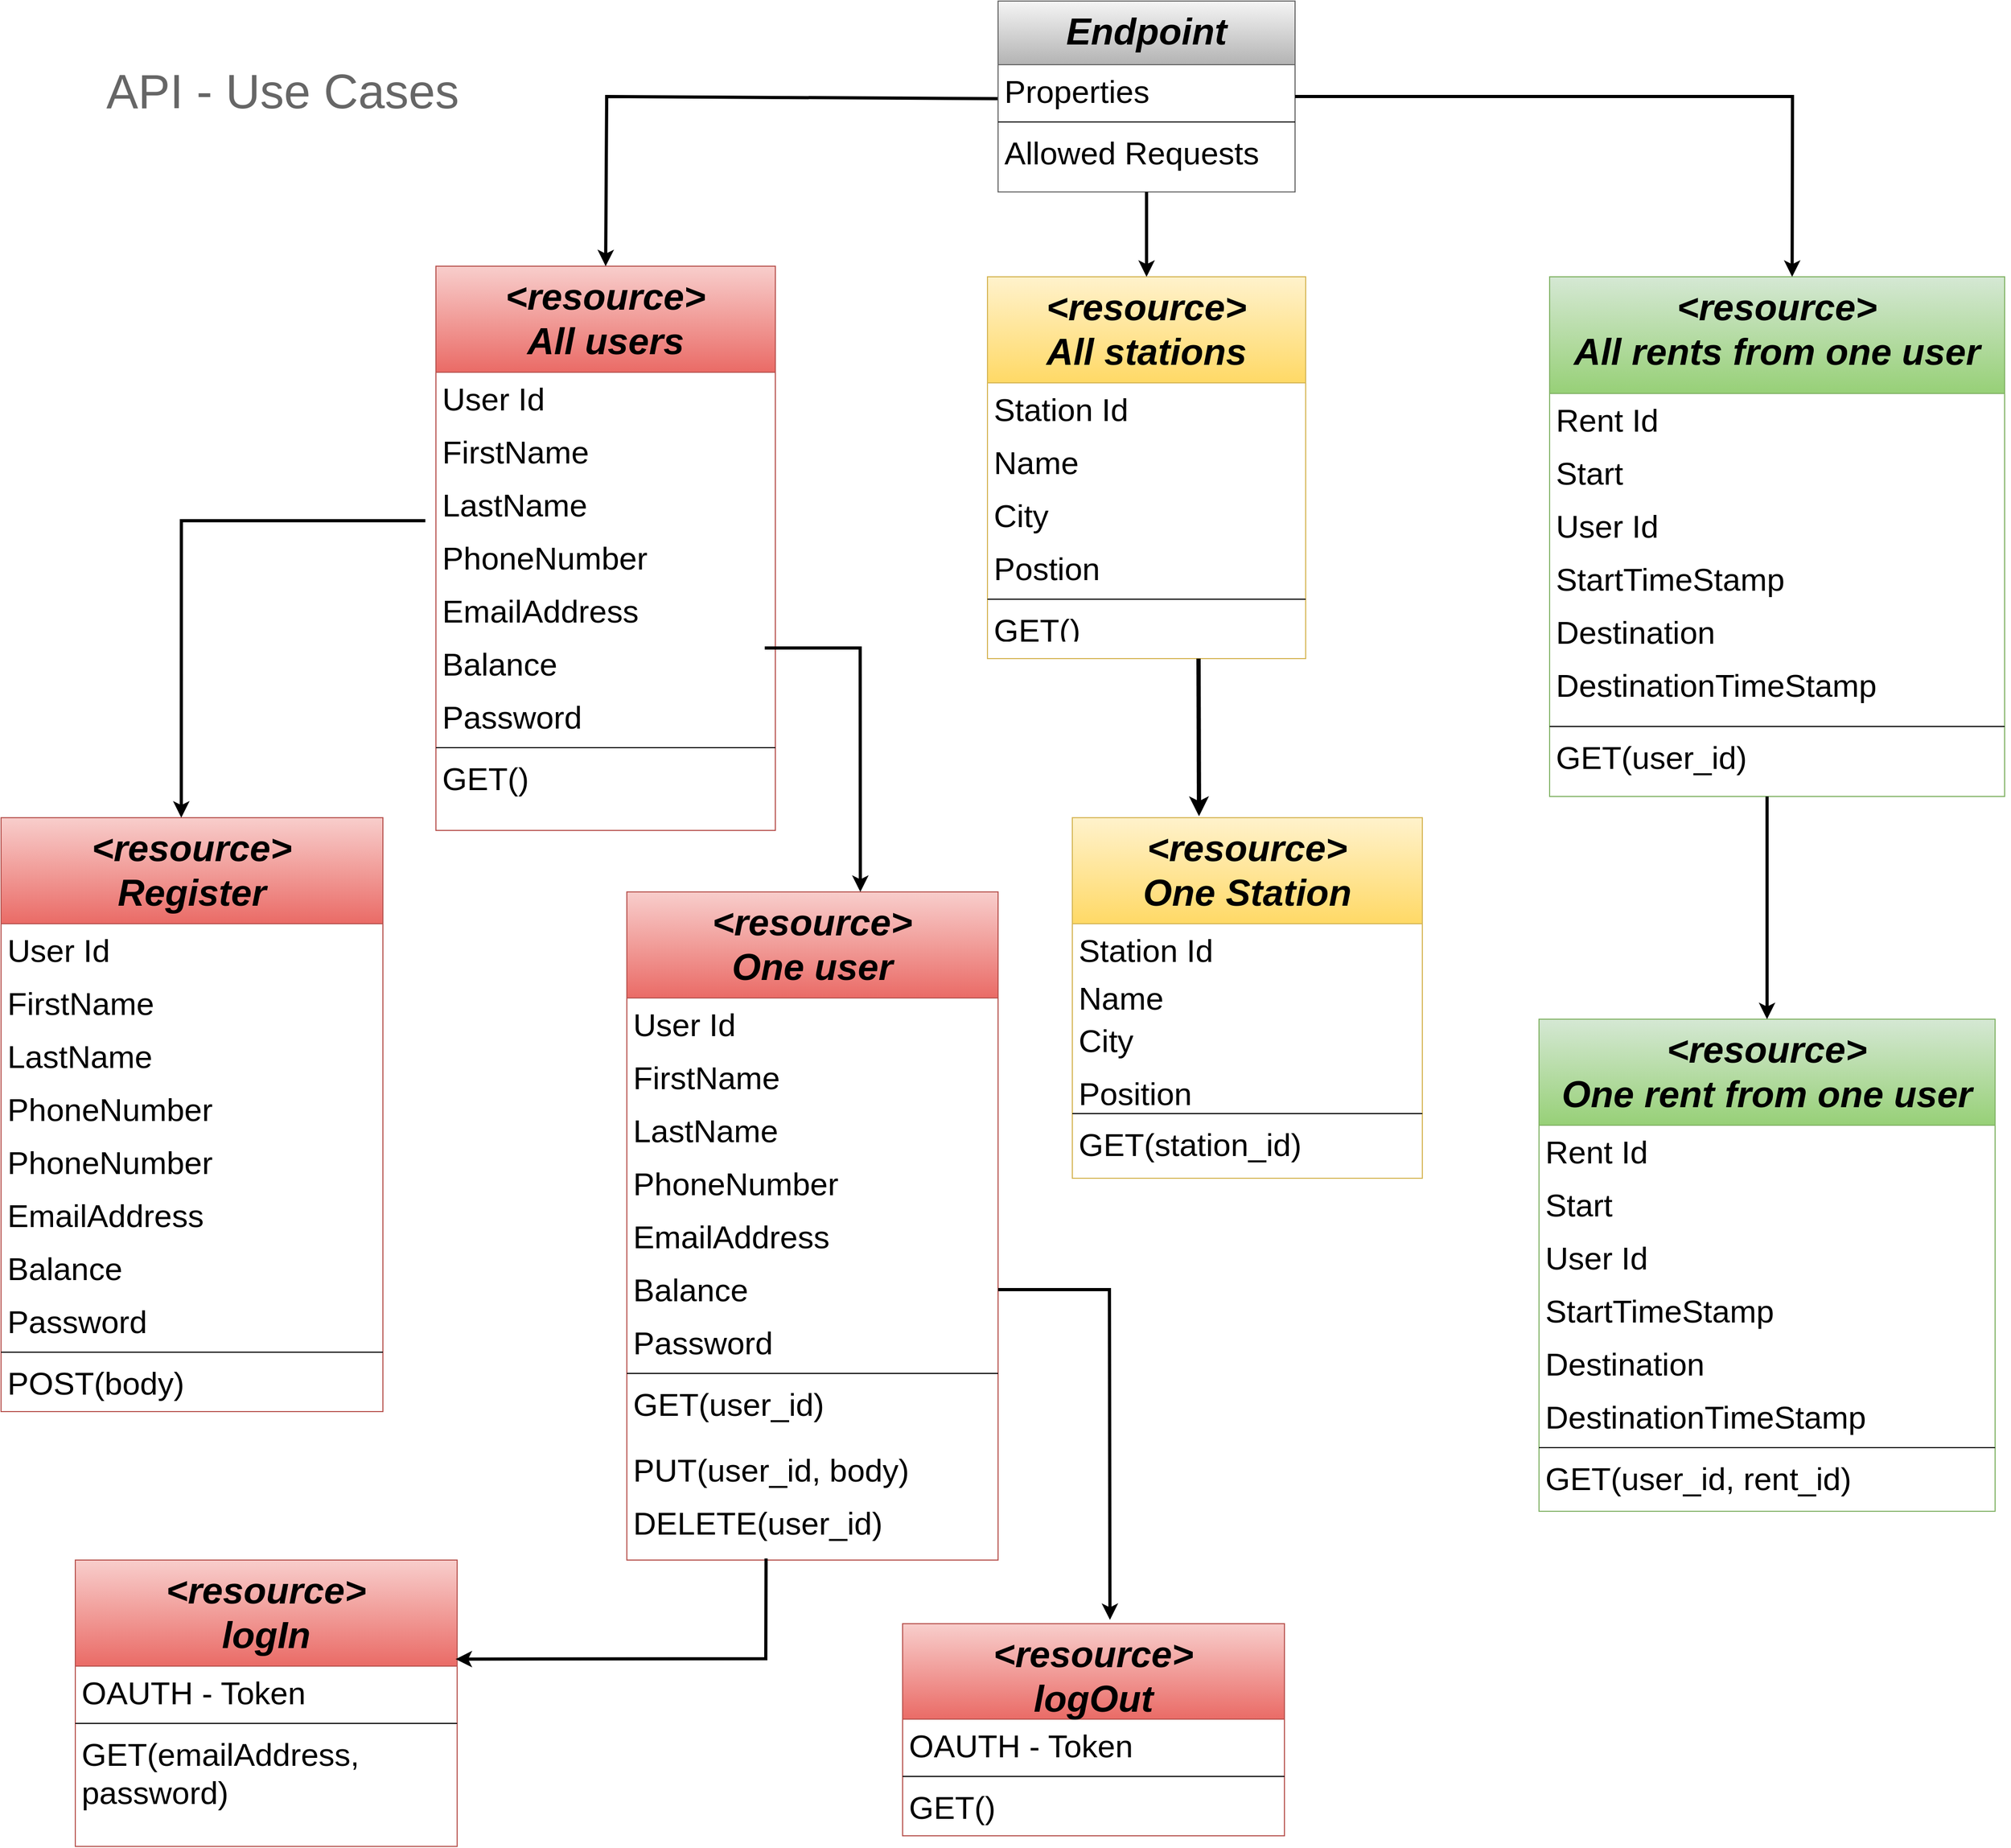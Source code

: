 <mxfile version="20.6.0" type="device"><diagram id="C5RBs43oDa-KdzZeNtuy" name="Page-1"><mxGraphModel dx="2920" dy="1229" grid="1" gridSize="10" guides="1" tooltips="1" connect="1" arrows="1" fold="1" page="1" pageScale="1" pageWidth="827" pageHeight="1169" math="0" shadow="0"><root><mxCell id="WIyWlLk6GJQsqaUBKTNV-0"/><mxCell id="WIyWlLk6GJQsqaUBKTNV-1" parent="WIyWlLk6GJQsqaUBKTNV-0"/><mxCell id="zkfFHV4jXpPFQw0GAbJ--0" value="Endpoint" style="swimlane;fontStyle=3;align=center;verticalAlign=top;childLayout=stackLayout;horizontal=1;startSize=60;horizontalStack=0;resizeParent=1;resizeLast=0;collapsible=1;marginBottom=0;rounded=0;shadow=0;strokeWidth=1;fillColor=#f5f5f5;gradientColor=#b3b3b3;strokeColor=#666666;fontSize=35;" parent="WIyWlLk6GJQsqaUBKTNV-1" vertex="1"><mxGeometry x="650" y="30" width="280" height="180" as="geometry"><mxRectangle x="230" y="140" width="160" height="26" as="alternateBounds"/></mxGeometry></mxCell><mxCell id="zkfFHV4jXpPFQw0GAbJ--1" value="Properties" style="text;align=left;verticalAlign=top;spacingLeft=4;spacingRight=4;overflow=hidden;rotatable=0;points=[[0,0.5],[1,0.5]];portConstraint=eastwest;fontSize=30;" parent="zkfFHV4jXpPFQw0GAbJ--0" vertex="1"><mxGeometry y="60" width="280" height="50" as="geometry"/></mxCell><mxCell id="zkfFHV4jXpPFQw0GAbJ--4" value="&lt;span style=&quot;color: rgba(0, 0, 0, 0); font-family: monospace; font-size: 0px; background-color: rgb(240, 240, 240);&quot;&gt;%3CmxGraphModel%3E%3Croot%3E%3CmxCell%20id%3D%220%22%2F%3E%3CmxCell%20id%3D%221%22%20parent%3D%220%22%2F%3E%3CmxCell%20id%3D%222%22%20value%3D%22Name%22%20style%3D%22text%3Balign%3Dleft%3BverticalAlign%3Dtop%3BspacingLeft%3D4%3BspacingRight%3D4%3Boverflow%3Dhidden%3Brotatable%3D0%3Bpoints%3D%5B%5B0%2C0.5%5D%2C%5B1%2C0.5%5D%5D%3BportConstraint%3Deastwest%3B%22%20vertex%3D%221%22%20parent%3D%221%22%3E%3CmxGeometry%20x%3D%22600%22%20y%3D%22280%22%20width%3D%22140%22%20height%3D%2226%22%20as%3D%22geometry%22%2F%3E%3C%2FmxCell%3E%3C%2Froot%3E%3C%2FmxGraphModel%3E&lt;/span&gt;" style="line;html=1;strokeWidth=1;align=left;verticalAlign=middle;spacingTop=-1;spacingLeft=3;spacingRight=3;rotatable=0;labelPosition=right;points=[];portConstraint=eastwest;" parent="zkfFHV4jXpPFQw0GAbJ--0" vertex="1"><mxGeometry y="110" width="280" height="8" as="geometry"/></mxCell><mxCell id="zkfFHV4jXpPFQw0GAbJ--3" value="Allowed Requests" style="text;align=left;verticalAlign=top;spacingLeft=4;spacingRight=4;overflow=hidden;rotatable=0;points=[[0,0.5],[1,0.5]];portConstraint=eastwest;rounded=0;shadow=0;html=0;fontSize=30;" parent="zkfFHV4jXpPFQw0GAbJ--0" vertex="1"><mxGeometry y="118" width="280" height="62" as="geometry"/></mxCell><mxCell id="fStVDJpvkza2coMnj4jC-12" value="&lt;resource&gt;&#10;All users" style="swimlane;fontStyle=3;align=center;verticalAlign=top;childLayout=stackLayout;horizontal=1;startSize=100;horizontalStack=0;resizeParent=1;resizeLast=0;collapsible=1;marginBottom=0;rounded=0;shadow=0;strokeWidth=1;fillColor=#f8cecc;strokeColor=#b85450;gradientColor=#ea6b66;fontSize=35;" parent="WIyWlLk6GJQsqaUBKTNV-1" vertex="1"><mxGeometry x="120" y="280" width="320" height="532" as="geometry"><mxRectangle x="230" y="140" width="160" height="26" as="alternateBounds"/></mxGeometry></mxCell><mxCell id="fStVDJpvkza2coMnj4jC-14" value="User Id&#10;" style="text;align=left;verticalAlign=top;spacingLeft=4;spacingRight=4;overflow=hidden;rotatable=0;points=[[0,0.5],[1,0.5]];portConstraint=eastwest;rounded=0;shadow=0;html=0;fontSize=30;" parent="fStVDJpvkza2coMnj4jC-12" vertex="1"><mxGeometry y="100" width="320" height="50" as="geometry"/></mxCell><mxCell id="fStVDJpvkza2coMnj4jC-15" value="FirstName" style="text;align=left;verticalAlign=top;spacingLeft=4;spacingRight=4;overflow=hidden;rotatable=0;points=[[0,0.5],[1,0.5]];portConstraint=eastwest;rounded=0;shadow=0;html=0;fontSize=30;" parent="fStVDJpvkza2coMnj4jC-12" vertex="1"><mxGeometry y="150" width="320" height="50" as="geometry"/></mxCell><mxCell id="fStVDJpvkza2coMnj4jC-30" value="LastName" style="text;align=left;verticalAlign=top;spacingLeft=4;spacingRight=4;overflow=hidden;rotatable=0;points=[[0,0.5],[1,0.5]];portConstraint=eastwest;rounded=0;shadow=0;html=0;fontSize=30;" parent="fStVDJpvkza2coMnj4jC-12" vertex="1"><mxGeometry y="200" width="320" height="50" as="geometry"/></mxCell><mxCell id="fStVDJpvkza2coMnj4jC-34" value="PhoneNumber" style="text;align=left;verticalAlign=top;spacingLeft=4;spacingRight=4;overflow=hidden;rotatable=0;points=[[0,0.5],[1,0.5]];portConstraint=eastwest;rounded=0;shadow=0;html=0;fontSize=30;" parent="fStVDJpvkza2coMnj4jC-12" vertex="1"><mxGeometry y="250" width="320" height="50" as="geometry"/></mxCell><mxCell id="fStVDJpvkza2coMnj4jC-36" value="EmailAddress" style="text;align=left;verticalAlign=top;spacingLeft=4;spacingRight=4;overflow=hidden;rotatable=0;points=[[0,0.5],[1,0.5]];portConstraint=eastwest;rounded=0;shadow=0;html=0;fontSize=30;" parent="fStVDJpvkza2coMnj4jC-12" vertex="1"><mxGeometry y="300" width="320" height="50" as="geometry"/></mxCell><mxCell id="fStVDJpvkza2coMnj4jC-37" value="Balance" style="text;align=left;verticalAlign=top;spacingLeft=4;spacingRight=4;overflow=hidden;rotatable=0;points=[[0,0.5],[1,0.5]];portConstraint=eastwest;rounded=0;shadow=0;html=0;fontSize=30;" parent="fStVDJpvkza2coMnj4jC-12" vertex="1"><mxGeometry y="350" width="320" height="50" as="geometry"/></mxCell><mxCell id="fStVDJpvkza2coMnj4jC-38" value="Password" style="text;align=left;verticalAlign=top;spacingLeft=4;spacingRight=4;overflow=hidden;rotatable=0;points=[[0,0.5],[1,0.5]];portConstraint=eastwest;rounded=0;shadow=0;html=0;fontSize=30;" parent="fStVDJpvkza2coMnj4jC-12" vertex="1"><mxGeometry y="400" width="320" height="50" as="geometry"/></mxCell><mxCell id="fStVDJpvkza2coMnj4jC-16" value="&lt;span style=&quot;color: rgba(0, 0, 0, 0); font-family: monospace; font-size: 0px; background-color: rgb(240, 240, 240);&quot;&gt;%3CmxGraphModel%3E%3Croot%3E%3CmxCell%20id%3D%220%22%2F%3E%3CmxCell%20id%3D%221%22%20parent%3D%220%22%2F%3E%3CmxCell%20id%3D%222%22%20value%3D%22Name%22%20style%3D%22text%3Balign%3Dleft%3BverticalAlign%3Dtop%3BspacingLeft%3D4%3BspacingRight%3D4%3Boverflow%3Dhidden%3Brotatable%3D0%3Bpoints%3D%5B%5B0%2C0.5%5D%2C%5B1%2C0.5%5D%5D%3BportConstraint%3Deastwest%3B%22%20vertex%3D%221%22%20parent%3D%221%22%3E%3CmxGeometry%20x%3D%22600%22%20y%3D%22280%22%20width%3D%22140%22%20height%3D%2226%22%20as%3D%22geometry%22%2F%3E%3C%2FmxCell%3E%3C%2Froot%3E%3C%2FmxGraphModel%3E&lt;/span&gt;" style="line;html=1;strokeWidth=1;align=left;verticalAlign=middle;spacingTop=-1;spacingLeft=3;spacingRight=3;rotatable=0;labelPosition=right;points=[];portConstraint=eastwest;" parent="fStVDJpvkza2coMnj4jC-12" vertex="1"><mxGeometry y="450" width="320" height="8" as="geometry"/></mxCell><mxCell id="fStVDJpvkza2coMnj4jC-86" value="GET()" style="text;align=left;verticalAlign=top;spacingLeft=4;spacingRight=4;overflow=hidden;rotatable=0;points=[[0,0.5],[1,0.5]];portConstraint=eastwest;rounded=0;shadow=0;html=0;fontSize=30;" parent="fStVDJpvkza2coMnj4jC-12" vertex="1"><mxGeometry y="458" width="320" height="74" as="geometry"/></mxCell><mxCell id="fStVDJpvkza2coMnj4jC-53" value="&lt;resource&gt;&#10;logIn" style="swimlane;fontStyle=3;align=center;verticalAlign=top;childLayout=stackLayout;horizontal=1;startSize=100;horizontalStack=0;resizeParent=1;resizeLast=0;collapsible=1;marginBottom=0;rounded=0;shadow=0;strokeWidth=1;fillColor=#f8cecc;strokeColor=#b85450;gradientColor=#ea6b66;fontSize=35;" parent="WIyWlLk6GJQsqaUBKTNV-1" vertex="1"><mxGeometry x="-220" y="1500" width="360" height="270" as="geometry"><mxRectangle x="230" y="140" width="160" height="26" as="alternateBounds"/></mxGeometry></mxCell><mxCell id="MjWbWzXsXJeAlw4oje5P-0" value="OAUTH - Token" style="text;align=left;verticalAlign=top;spacingLeft=4;spacingRight=4;overflow=hidden;rotatable=0;points=[[0,0.5],[1,0.5]];portConstraint=eastwest;rounded=0;shadow=0;html=0;fontSize=30;" vertex="1" parent="fStVDJpvkza2coMnj4jC-53"><mxGeometry y="100" width="360" height="50" as="geometry"/></mxCell><mxCell id="fStVDJpvkza2coMnj4jC-61" value="&lt;span style=&quot;color: rgba(0, 0, 0, 0); font-family: monospace; font-size: 0px; background-color: rgb(240, 240, 240);&quot;&gt;%3CmxGraphModel%3E%3Croot%3E%3CmxCell%20id%3D%220%22%2F%3E%3CmxCell%20id%3D%221%22%20parent%3D%220%22%2F%3E%3CmxCell%20id%3D%222%22%20value%3D%22Name%22%20style%3D%22text%3Balign%3Dleft%3BverticalAlign%3Dtop%3BspacingLeft%3D4%3BspacingRight%3D4%3Boverflow%3Dhidden%3Brotatable%3D0%3Bpoints%3D%5B%5B0%2C0.5%5D%2C%5B1%2C0.5%5D%5D%3BportConstraint%3Deastwest%3B%22%20vertex%3D%221%22%20parent%3D%221%22%3E%3CmxGeometry%20x%3D%22600%22%20y%3D%22280%22%20width%3D%22140%22%20height%3D%2226%22%20as%3D%22geometry%22%2F%3E%3C%2FmxCell%3E%3C%2Froot%3E%3C%2FmxGraphModel%3E&lt;/span&gt;" style="line;html=1;strokeWidth=1;align=left;verticalAlign=middle;spacingTop=-1;spacingLeft=3;spacingRight=3;rotatable=0;labelPosition=right;points=[];portConstraint=eastwest;" parent="fStVDJpvkza2coMnj4jC-53" vertex="1"><mxGeometry y="150" width="360" height="8" as="geometry"/></mxCell><mxCell id="fStVDJpvkza2coMnj4jC-60" value="GET(emailAddress, &#10;password)" style="text;align=left;verticalAlign=top;spacingLeft=4;spacingRight=4;overflow=hidden;rotatable=0;points=[[0,0.5],[1,0.5]];portConstraint=eastwest;rounded=0;shadow=0;html=0;fontSize=30;" parent="fStVDJpvkza2coMnj4jC-53" vertex="1"><mxGeometry y="158" width="360" height="92" as="geometry"/></mxCell><mxCell id="fStVDJpvkza2coMnj4jC-106" value="&lt;resource&gt;&#10;All rents from one user" style="swimlane;fontStyle=3;align=center;verticalAlign=top;childLayout=stackLayout;horizontal=1;startSize=110;horizontalStack=0;resizeParent=1;resizeLast=0;collapsible=1;marginBottom=0;rounded=0;shadow=0;strokeWidth=1;fillColor=#d5e8d4;strokeColor=#82b366;gradientColor=#97d077;fontSize=35;labelBackgroundColor=none;" parent="WIyWlLk6GJQsqaUBKTNV-1" vertex="1"><mxGeometry x="1170" y="290" width="429" height="490" as="geometry"><mxRectangle x="230" y="140" width="160" height="26" as="alternateBounds"/></mxGeometry></mxCell><mxCell id="fStVDJpvkza2coMnj4jC-107" value="Rent Id" style="text;align=left;verticalAlign=top;spacingLeft=4;spacingRight=4;overflow=hidden;rotatable=0;points=[[0,0.5],[1,0.5]];portConstraint=eastwest;rounded=0;shadow=0;html=0;fontSize=30;" parent="fStVDJpvkza2coMnj4jC-106" vertex="1"><mxGeometry y="110" width="429" height="50" as="geometry"/></mxCell><mxCell id="fStVDJpvkza2coMnj4jC-109" value="Start" style="text;align=left;verticalAlign=top;spacingLeft=4;spacingRight=4;overflow=hidden;rotatable=0;points=[[0,0.5],[1,0.5]];portConstraint=eastwest;rounded=0;shadow=0;html=0;fontSize=30;" parent="fStVDJpvkza2coMnj4jC-106" vertex="1"><mxGeometry y="160" width="429" height="50" as="geometry"/></mxCell><mxCell id="fStVDJpvkza2coMnj4jC-108" value="User Id" style="text;align=left;verticalAlign=top;spacingLeft=4;spacingRight=4;overflow=hidden;rotatable=0;points=[[0,0.5],[1,0.5]];portConstraint=eastwest;rounded=0;shadow=0;html=0;fontSize=30;" parent="fStVDJpvkza2coMnj4jC-106" vertex="1"><mxGeometry y="210" width="429" height="50" as="geometry"/></mxCell><mxCell id="fStVDJpvkza2coMnj4jC-110" value="StartTimeStamp" style="text;align=left;verticalAlign=top;spacingLeft=4;spacingRight=4;overflow=hidden;rotatable=0;points=[[0,0.5],[1,0.5]];portConstraint=eastwest;rounded=0;shadow=0;html=0;fontSize=30;" parent="fStVDJpvkza2coMnj4jC-106" vertex="1"><mxGeometry y="260" width="429" height="50" as="geometry"/></mxCell><mxCell id="fStVDJpvkza2coMnj4jC-111" value="Destination" style="text;align=left;verticalAlign=top;spacingLeft=4;spacingRight=4;overflow=hidden;rotatable=0;points=[[0,0.5],[1,0.5]];portConstraint=eastwest;rounded=0;shadow=0;html=0;fontSize=30;" parent="fStVDJpvkza2coMnj4jC-106" vertex="1"><mxGeometry y="310" width="429" height="50" as="geometry"/></mxCell><mxCell id="fStVDJpvkza2coMnj4jC-112" value="DestinationTimeStamp" style="text;align=left;verticalAlign=top;spacingLeft=4;spacingRight=4;overflow=hidden;rotatable=0;points=[[0,0.5],[1,0.5]];portConstraint=eastwest;rounded=0;shadow=0;html=0;fontSize=30;" parent="fStVDJpvkza2coMnj4jC-106" vertex="1"><mxGeometry y="360" width="429" height="60" as="geometry"/></mxCell><mxCell id="fStVDJpvkza2coMnj4jC-114" value="&lt;span style=&quot;color: rgba(0, 0, 0, 0); font-family: monospace; font-size: 0px; background-color: rgb(240, 240, 240);&quot;&gt;%3CmxGraphModel%3E%3Croot%3E%3CmxCell%20id%3D%220%22%2F%3E%3CmxCell%20id%3D%221%22%20parent%3D%220%22%2F%3E%3CmxCell%20id%3D%222%22%20value%3D%22Name%22%20style%3D%22text%3Balign%3Dleft%3BverticalAlign%3Dtop%3BspacingLeft%3D4%3BspacingRight%3D4%3Boverflow%3Dhidden%3Brotatable%3D0%3Bpoints%3D%5B%5B0%2C0.5%5D%2C%5B1%2C0.5%5D%5D%3BportConstraint%3Deastwest%3B%22%20vertex%3D%221%22%20parent%3D%221%22%3E%3CmxGeometry%20x%3D%22600%22%20y%3D%22280%22%20width%3D%22140%22%20height%3D%2226%22%20as%3D%22geometry%22%2F%3E%3C%2FmxCell%3E%3C%2Froot%3E%3C%2FmxGraphModel%3E&lt;/span&gt;" style="line;html=1;strokeWidth=1;align=left;verticalAlign=middle;spacingTop=-1;spacingLeft=3;spacingRight=3;rotatable=0;labelPosition=right;points=[];portConstraint=eastwest;" parent="fStVDJpvkza2coMnj4jC-106" vertex="1"><mxGeometry y="420" width="429" height="8" as="geometry"/></mxCell><mxCell id="fStVDJpvkza2coMnj4jC-115" value="GET(user_id)" style="text;align=left;verticalAlign=top;spacingLeft=4;spacingRight=4;overflow=hidden;rotatable=0;points=[[0,0.5],[1,0.5]];portConstraint=eastwest;rounded=0;shadow=0;html=0;fontSize=30;" parent="fStVDJpvkza2coMnj4jC-106" vertex="1"><mxGeometry y="428" width="429" height="62" as="geometry"/></mxCell><mxCell id="fStVDJpvkza2coMnj4jC-136" value="&lt;resource&gt;&#10;All stations" style="swimlane;fontStyle=3;align=center;verticalAlign=top;childLayout=stackLayout;horizontal=1;startSize=100;horizontalStack=0;resizeParent=1;resizeLast=0;collapsible=1;marginBottom=0;rounded=0;shadow=0;strokeWidth=1;fillColor=#fff2cc;strokeColor=#d6b656;gradientColor=#FFD966;fontSize=35;" parent="WIyWlLk6GJQsqaUBKTNV-1" vertex="1"><mxGeometry x="640" y="290" width="300" height="360" as="geometry"><mxRectangle x="230" y="140" width="160" height="26" as="alternateBounds"/></mxGeometry></mxCell><mxCell id="fStVDJpvkza2coMnj4jC-137" value="Station Id" style="text;align=left;verticalAlign=top;spacingLeft=4;spacingRight=4;overflow=hidden;rotatable=0;points=[[0,0.5],[1,0.5]];portConstraint=eastwest;rounded=0;shadow=0;html=0;fontSize=30;" parent="fStVDJpvkza2coMnj4jC-136" vertex="1"><mxGeometry y="100" width="300" height="50" as="geometry"/></mxCell><mxCell id="fStVDJpvkza2coMnj4jC-139" value="Name" style="text;align=left;verticalAlign=top;spacingLeft=4;spacingRight=4;overflow=hidden;rotatable=0;points=[[0,0.5],[1,0.5]];portConstraint=eastwest;rounded=0;shadow=0;html=0;fontSize=30;strokeWidth=9;" parent="fStVDJpvkza2coMnj4jC-136" vertex="1"><mxGeometry y="150" width="300" height="50" as="geometry"/></mxCell><mxCell id="fStVDJpvkza2coMnj4jC-140" value="City" style="text;align=left;verticalAlign=top;spacingLeft=4;spacingRight=4;overflow=hidden;rotatable=0;points=[[0,0.5],[1,0.5]];portConstraint=eastwest;rounded=0;shadow=0;html=0;fontSize=30;" parent="fStVDJpvkza2coMnj4jC-136" vertex="1"><mxGeometry y="200" width="300" height="50" as="geometry"/></mxCell><mxCell id="fStVDJpvkza2coMnj4jC-141" value="Postion" style="text;align=left;verticalAlign=top;spacingLeft=4;spacingRight=4;overflow=hidden;rotatable=0;points=[[0,0.5],[1,0.5]];portConstraint=eastwest;rounded=0;shadow=0;html=0;fontSize=30;" parent="fStVDJpvkza2coMnj4jC-136" vertex="1"><mxGeometry y="250" width="300" height="50" as="geometry"/></mxCell><mxCell id="fStVDJpvkza2coMnj4jC-143" value="&lt;span style=&quot;color: rgba(0, 0, 0, 0); font-family: monospace; font-size: 0px; background-color: rgb(240, 240, 240);&quot;&gt;%3CmxGraphModel%3E%3Croot%3E%3CmxCell%20id%3D%220%22%2F%3E%3CmxCell%20id%3D%221%22%20parent%3D%220%22%2F%3E%3CmxCell%20id%3D%222%22%20value%3D%22Name%22%20style%3D%22text%3Balign%3Dleft%3BverticalAlign%3Dtop%3BspacingLeft%3D4%3BspacingRight%3D4%3Boverflow%3Dhidden%3Brotatable%3D0%3Bpoints%3D%5B%5B0%2C0.5%5D%2C%5B1%2C0.5%5D%5D%3BportConstraint%3Deastwest%3B%22%20vertex%3D%221%22%20parent%3D%221%22%3E%3CmxGeometry%20x%3D%22600%22%20y%3D%22280%22%20width%3D%22140%22%20height%3D%2226%22%20as%3D%22geometry%22%2F%3E%3C%2FmxCell%3E%3C%2Froot%3E%3C%2FmxGraphModel%3E&lt;/span&gt;" style="line;html=1;strokeWidth=1;align=left;verticalAlign=middle;spacingTop=-1;spacingLeft=3;spacingRight=3;rotatable=0;labelPosition=right;points=[];portConstraint=eastwest;" parent="fStVDJpvkza2coMnj4jC-136" vertex="1"><mxGeometry y="300" width="300" height="8" as="geometry"/></mxCell><mxCell id="fStVDJpvkza2coMnj4jC-144" value="GET()" style="text;align=left;verticalAlign=top;spacingLeft=4;spacingRight=4;overflow=hidden;rotatable=0;points=[[0,0.5],[1,0.5]];portConstraint=eastwest;rounded=0;shadow=0;html=0;fontSize=30;" parent="fStVDJpvkza2coMnj4jC-136" vertex="1"><mxGeometry y="308" width="300" height="32" as="geometry"/></mxCell><mxCell id="fStVDJpvkza2coMnj4jC-147" value="&lt;resource&gt;&#10;One Station" style="swimlane;fontStyle=3;align=center;verticalAlign=top;childLayout=stackLayout;horizontal=1;startSize=100;horizontalStack=0;resizeParent=1;resizeLast=0;collapsible=1;marginBottom=0;rounded=0;shadow=0;strokeWidth=1;fillColor=#fff2cc;strokeColor=#d6b656;gradientColor=#ffd966;fontSize=35;" parent="WIyWlLk6GJQsqaUBKTNV-1" vertex="1"><mxGeometry x="720" y="800" width="330" height="340" as="geometry"><mxRectangle x="230" y="140" width="160" height="26" as="alternateBounds"/></mxGeometry></mxCell><mxCell id="vQHNrPPgYMYY8FxcDJeK-0" value="Station Id" style="text;align=left;verticalAlign=top;spacingLeft=4;spacingRight=4;overflow=hidden;rotatable=0;points=[[0,0.5],[1,0.5]];portConstraint=eastwest;rounded=0;shadow=0;html=0;fontSize=30;" parent="fStVDJpvkza2coMnj4jC-147" vertex="1"><mxGeometry y="100" width="330" height="45" as="geometry"/></mxCell><mxCell id="vQHNrPPgYMYY8FxcDJeK-1" value="Name" style="text;align=left;verticalAlign=top;spacingLeft=4;spacingRight=4;overflow=hidden;rotatable=0;points=[[0,0.5],[1,0.5]];portConstraint=eastwest;rounded=0;shadow=0;html=0;fontSize=30;" parent="fStVDJpvkza2coMnj4jC-147" vertex="1"><mxGeometry y="145" width="330" height="40" as="geometry"/></mxCell><mxCell id="vQHNrPPgYMYY8FxcDJeK-2" value="City" style="text;align=left;verticalAlign=top;spacingLeft=4;spacingRight=4;overflow=hidden;rotatable=0;points=[[0,0.5],[1,0.5]];portConstraint=eastwest;rounded=0;shadow=0;html=0;fontSize=30;" parent="fStVDJpvkza2coMnj4jC-147" vertex="1"><mxGeometry y="185" width="330" height="50" as="geometry"/></mxCell><mxCell id="vQHNrPPgYMYY8FxcDJeK-3" value="Position" style="text;align=left;verticalAlign=top;spacingLeft=4;spacingRight=4;overflow=hidden;rotatable=0;points=[[0,0.5],[1,0.5]];portConstraint=eastwest;rounded=0;shadow=0;html=0;fontSize=30;" parent="fStVDJpvkza2coMnj4jC-147" vertex="1"><mxGeometry y="235" width="330" height="40" as="geometry"/></mxCell><mxCell id="fStVDJpvkza2coMnj4jC-149" value="&lt;span style=&quot;color: rgba(0, 0, 0, 0); font-family: monospace; font-size: 0px; background-color: rgb(240, 240, 240);&quot;&gt;%3CmxGraphModel%3E%3Croot%3E%3CmxCell%20id%3D%220%22%2F%3E%3CmxCell%20id%3D%221%22%20parent%3D%220%22%2F%3E%3CmxCell%20id%3D%222%22%20value%3D%22Name%22%20style%3D%22text%3Balign%3Dleft%3BverticalAlign%3Dtop%3BspacingLeft%3D4%3BspacingRight%3D4%3Boverflow%3Dhidden%3Brotatable%3D0%3Bpoints%3D%5B%5B0%2C0.5%5D%2C%5B1%2C0.5%5D%5D%3BportConstraint%3Deastwest%3B%22%20vertex%3D%221%22%20parent%3D%221%22%3E%3CmxGeometry%20x%3D%22600%22%20y%3D%22280%22%20width%3D%22140%22%20height%3D%2226%22%20as%3D%22geometry%22%2F%3E%3C%2FmxCell%3E%3C%2Froot%3E%3C%2FmxGraphModel%3E&lt;/span&gt;" style="line;html=1;strokeWidth=1;align=left;verticalAlign=middle;spacingTop=-1;spacingLeft=3;spacingRight=3;rotatable=0;labelPosition=right;points=[];portConstraint=eastwest;" parent="fStVDJpvkza2coMnj4jC-147" vertex="1"><mxGeometry y="275" width="330" height="8" as="geometry"/></mxCell><mxCell id="fStVDJpvkza2coMnj4jC-150" value="GET(station_id)" style="text;align=left;verticalAlign=top;spacingLeft=4;spacingRight=4;overflow=hidden;rotatable=0;points=[[0,0.5],[1,0.5]];portConstraint=eastwest;rounded=0;shadow=0;html=0;fontSize=30;" parent="fStVDJpvkza2coMnj4jC-147" vertex="1"><mxGeometry y="283" width="330" height="52" as="geometry"/></mxCell><mxCell id="MjWbWzXsXJeAlw4oje5P-1" value="&lt;resource&gt;&#10;logOut" style="swimlane;fontStyle=3;align=center;verticalAlign=top;childLayout=stackLayout;horizontal=1;startSize=90;horizontalStack=0;resizeParent=1;resizeLast=0;collapsible=1;marginBottom=0;rounded=0;shadow=0;strokeWidth=1;fillColor=#f8cecc;strokeColor=#b85450;gradientColor=#ea6b66;fontSize=35;" vertex="1" parent="WIyWlLk6GJQsqaUBKTNV-1"><mxGeometry x="560" y="1560" width="360" height="200" as="geometry"><mxRectangle x="230" y="140" width="160" height="26" as="alternateBounds"/></mxGeometry></mxCell><mxCell id="MjWbWzXsXJeAlw4oje5P-2" value="OAUTH - Token" style="text;align=left;verticalAlign=top;spacingLeft=4;spacingRight=4;overflow=hidden;rotatable=0;points=[[0,0.5],[1,0.5]];portConstraint=eastwest;rounded=0;shadow=0;html=0;fontSize=30;" vertex="1" parent="MjWbWzXsXJeAlw4oje5P-1"><mxGeometry y="90" width="360" height="50" as="geometry"/></mxCell><mxCell id="MjWbWzXsXJeAlw4oje5P-3" value="&lt;span style=&quot;color: rgba(0, 0, 0, 0); font-family: monospace; font-size: 0px; background-color: rgb(240, 240, 240);&quot;&gt;%3CmxGraphModel%3E%3Croot%3E%3CmxCell%20id%3D%220%22%2F%3E%3CmxCell%20id%3D%221%22%20parent%3D%220%22%2F%3E%3CmxCell%20id%3D%222%22%20value%3D%22Name%22%20style%3D%22text%3Balign%3Dleft%3BverticalAlign%3Dtop%3BspacingLeft%3D4%3BspacingRight%3D4%3Boverflow%3Dhidden%3Brotatable%3D0%3Bpoints%3D%5B%5B0%2C0.5%5D%2C%5B1%2C0.5%5D%5D%3BportConstraint%3Deastwest%3B%22%20vertex%3D%221%22%20parent%3D%221%22%3E%3CmxGeometry%20x%3D%22600%22%20y%3D%22280%22%20width%3D%22140%22%20height%3D%2226%22%20as%3D%22geometry%22%2F%3E%3C%2FmxCell%3E%3C%2Froot%3E%3C%2FmxGraphModel%3E&lt;/span&gt;" style="line;html=1;strokeWidth=1;align=left;verticalAlign=middle;spacingTop=-1;spacingLeft=3;spacingRight=3;rotatable=0;labelPosition=right;points=[];portConstraint=eastwest;" vertex="1" parent="MjWbWzXsXJeAlw4oje5P-1"><mxGeometry y="140" width="360" height="8" as="geometry"/></mxCell><mxCell id="MjWbWzXsXJeAlw4oje5P-4" value="GET()" style="text;align=left;verticalAlign=top;spacingLeft=4;spacingRight=4;overflow=hidden;rotatable=0;points=[[0,0.5],[1,0.5]];portConstraint=eastwest;rounded=0;shadow=0;html=0;fontSize=30;" vertex="1" parent="MjWbWzXsXJeAlw4oje5P-1"><mxGeometry y="148" width="360" height="52" as="geometry"/></mxCell><mxCell id="MjWbWzXsXJeAlw4oje5P-5" value="&lt;resource&gt;&#10;Register" style="swimlane;fontStyle=3;align=center;verticalAlign=top;childLayout=stackLayout;horizontal=1;startSize=100;horizontalStack=0;resizeParent=1;resizeLast=0;collapsible=1;marginBottom=0;rounded=0;shadow=0;strokeWidth=1;fillColor=#f8cecc;strokeColor=#b85450;gradientColor=#ea6b66;fontSize=35;" vertex="1" parent="WIyWlLk6GJQsqaUBKTNV-1"><mxGeometry x="-290" y="800" width="360" height="560" as="geometry"><mxRectangle x="230" y="140" width="160" height="26" as="alternateBounds"/></mxGeometry></mxCell><mxCell id="MjWbWzXsXJeAlw4oje5P-9" value="User Id" style="text;align=left;verticalAlign=top;spacingLeft=4;spacingRight=4;overflow=hidden;rotatable=0;points=[[0,0.5],[1,0.5]];portConstraint=eastwest;rounded=0;shadow=0;html=0;fontSize=30;" vertex="1" parent="MjWbWzXsXJeAlw4oje5P-5"><mxGeometry y="100" width="360" height="50" as="geometry"/></mxCell><mxCell id="MjWbWzXsXJeAlw4oje5P-10" value="FirstName" style="text;align=left;verticalAlign=top;spacingLeft=4;spacingRight=4;overflow=hidden;rotatable=0;points=[[0,0.5],[1,0.5]];portConstraint=eastwest;rounded=0;shadow=0;html=0;fontSize=30;" vertex="1" parent="MjWbWzXsXJeAlw4oje5P-5"><mxGeometry y="150" width="360" height="50" as="geometry"/></mxCell><mxCell id="MjWbWzXsXJeAlw4oje5P-11" value="LastName" style="text;align=left;verticalAlign=top;spacingLeft=4;spacingRight=4;overflow=hidden;rotatable=0;points=[[0,0.5],[1,0.5]];portConstraint=eastwest;rounded=0;shadow=0;html=0;fontSize=30;" vertex="1" parent="MjWbWzXsXJeAlw4oje5P-5"><mxGeometry y="200" width="360" height="50" as="geometry"/></mxCell><mxCell id="MjWbWzXsXJeAlw4oje5P-12" value="PhoneNumber" style="text;align=left;verticalAlign=top;spacingLeft=4;spacingRight=4;overflow=hidden;rotatable=0;points=[[0,0.5],[1,0.5]];portConstraint=eastwest;rounded=0;shadow=0;html=0;fontSize=30;" vertex="1" parent="MjWbWzXsXJeAlw4oje5P-5"><mxGeometry y="250" width="360" height="50" as="geometry"/></mxCell><mxCell id="MjWbWzXsXJeAlw4oje5P-75" value="PhoneNumber" style="text;align=left;verticalAlign=top;spacingLeft=4;spacingRight=4;overflow=hidden;rotatable=0;points=[[0,0.5],[1,0.5]];portConstraint=eastwest;rounded=0;shadow=0;html=0;fontSize=30;" vertex="1" parent="MjWbWzXsXJeAlw4oje5P-5"><mxGeometry y="300" width="360" height="50" as="geometry"/></mxCell><mxCell id="MjWbWzXsXJeAlw4oje5P-13" value="EmailAddress" style="text;align=left;verticalAlign=top;spacingLeft=4;spacingRight=4;overflow=hidden;rotatable=0;points=[[0,0.5],[1,0.5]];portConstraint=eastwest;rounded=0;shadow=0;html=0;fontSize=30;" vertex="1" parent="MjWbWzXsXJeAlw4oje5P-5"><mxGeometry y="350" width="360" height="50" as="geometry"/></mxCell><mxCell id="MjWbWzXsXJeAlw4oje5P-14" value="Balance" style="text;align=left;verticalAlign=top;spacingLeft=4;spacingRight=4;overflow=hidden;rotatable=0;points=[[0,0.5],[1,0.5]];portConstraint=eastwest;rounded=0;shadow=0;html=0;fontSize=30;" vertex="1" parent="MjWbWzXsXJeAlw4oje5P-5"><mxGeometry y="400" width="360" height="50" as="geometry"/></mxCell><mxCell id="MjWbWzXsXJeAlw4oje5P-15" value="Password" style="text;align=left;verticalAlign=top;spacingLeft=4;spacingRight=4;overflow=hidden;rotatable=0;points=[[0,0.5],[1,0.5]];portConstraint=eastwest;rounded=0;shadow=0;html=0;fontSize=30;" vertex="1" parent="MjWbWzXsXJeAlw4oje5P-5"><mxGeometry y="450" width="360" height="50" as="geometry"/></mxCell><mxCell id="MjWbWzXsXJeAlw4oje5P-7" value="&lt;span style=&quot;color: rgba(0, 0, 0, 0); font-family: monospace; font-size: 0px; background-color: rgb(240, 240, 240);&quot;&gt;%3CmxGraphModel%3E%3Croot%3E%3CmxCell%20id%3D%220%22%2F%3E%3CmxCell%20id%3D%221%22%20parent%3D%220%22%2F%3E%3CmxCell%20id%3D%222%22%20value%3D%22Name%22%20style%3D%22text%3Balign%3Dleft%3BverticalAlign%3Dtop%3BspacingLeft%3D4%3BspacingRight%3D4%3Boverflow%3Dhidden%3Brotatable%3D0%3Bpoints%3D%5B%5B0%2C0.5%5D%2C%5B1%2C0.5%5D%5D%3BportConstraint%3Deastwest%3B%22%20vertex%3D%221%22%20parent%3D%221%22%3E%3CmxGeometry%20x%3D%22600%22%20y%3D%22280%22%20width%3D%22140%22%20height%3D%2226%22%20as%3D%22geometry%22%2F%3E%3C%2FmxCell%3E%3C%2Froot%3E%3C%2FmxGraphModel%3E&lt;/span&gt;" style="line;html=1;strokeWidth=1;align=left;verticalAlign=middle;spacingTop=-1;spacingLeft=3;spacingRight=3;rotatable=0;labelPosition=right;points=[];portConstraint=eastwest;" vertex="1" parent="MjWbWzXsXJeAlw4oje5P-5"><mxGeometry y="500" width="360" height="8" as="geometry"/></mxCell><mxCell id="MjWbWzXsXJeAlw4oje5P-8" value="POST(body)" style="text;align=left;verticalAlign=top;spacingLeft=4;spacingRight=4;overflow=hidden;rotatable=0;points=[[0,0.5],[1,0.5]];portConstraint=eastwest;rounded=0;shadow=0;html=0;fontSize=30;" vertex="1" parent="MjWbWzXsXJeAlw4oje5P-5"><mxGeometry y="508" width="360" height="52" as="geometry"/></mxCell><mxCell id="MjWbWzXsXJeAlw4oje5P-26" value="&lt;resource&gt;&#10;One user" style="swimlane;fontStyle=3;align=center;verticalAlign=top;childLayout=stackLayout;horizontal=1;startSize=100;horizontalStack=0;resizeParent=1;resizeLast=0;collapsible=1;marginBottom=0;rounded=0;shadow=0;strokeWidth=1;fillColor=#f8cecc;strokeColor=#b85450;gradientColor=#ea6b66;fontSize=35;" vertex="1" parent="WIyWlLk6GJQsqaUBKTNV-1"><mxGeometry x="300" y="870" width="350" height="630" as="geometry"><mxRectangle x="230" y="140" width="160" height="26" as="alternateBounds"/></mxGeometry></mxCell><mxCell id="MjWbWzXsXJeAlw4oje5P-27" value="User Id" style="text;align=left;verticalAlign=top;spacingLeft=4;spacingRight=4;overflow=hidden;rotatable=0;points=[[0,0.5],[1,0.5]];portConstraint=eastwest;rounded=0;shadow=0;html=0;fontSize=30;" vertex="1" parent="MjWbWzXsXJeAlw4oje5P-26"><mxGeometry y="100" width="350" height="50" as="geometry"/></mxCell><mxCell id="MjWbWzXsXJeAlw4oje5P-28" value="FirstName" style="text;align=left;verticalAlign=top;spacingLeft=4;spacingRight=4;overflow=hidden;rotatable=0;points=[[0,0.5],[1,0.5]];portConstraint=eastwest;rounded=0;shadow=0;html=0;fontSize=30;" vertex="1" parent="MjWbWzXsXJeAlw4oje5P-26"><mxGeometry y="150" width="350" height="50" as="geometry"/></mxCell><mxCell id="MjWbWzXsXJeAlw4oje5P-29" value="LastName" style="text;align=left;verticalAlign=top;spacingLeft=4;spacingRight=4;overflow=hidden;rotatable=0;points=[[0,0.5],[1,0.5]];portConstraint=eastwest;rounded=0;shadow=0;html=0;fontSize=30;" vertex="1" parent="MjWbWzXsXJeAlw4oje5P-26"><mxGeometry y="200" width="350" height="50" as="geometry"/></mxCell><mxCell id="MjWbWzXsXJeAlw4oje5P-30" value="PhoneNumber" style="text;align=left;verticalAlign=top;spacingLeft=4;spacingRight=4;overflow=hidden;rotatable=0;points=[[0,0.5],[1,0.5]];portConstraint=eastwest;rounded=0;shadow=0;html=0;fontSize=30;" vertex="1" parent="MjWbWzXsXJeAlw4oje5P-26"><mxGeometry y="250" width="350" height="50" as="geometry"/></mxCell><mxCell id="MjWbWzXsXJeAlw4oje5P-31" value="EmailAddress" style="text;align=left;verticalAlign=top;spacingLeft=4;spacingRight=4;overflow=hidden;rotatable=0;points=[[0,0.5],[1,0.5]];portConstraint=eastwest;rounded=0;shadow=0;html=0;fontSize=30;" vertex="1" parent="MjWbWzXsXJeAlw4oje5P-26"><mxGeometry y="300" width="350" height="50" as="geometry"/></mxCell><mxCell id="MjWbWzXsXJeAlw4oje5P-32" value="Balance" style="text;align=left;verticalAlign=top;spacingLeft=4;spacingRight=4;overflow=hidden;rotatable=0;points=[[0,0.5],[1,0.5]];portConstraint=eastwest;rounded=0;shadow=0;html=0;fontSize=30;" vertex="1" parent="MjWbWzXsXJeAlw4oje5P-26"><mxGeometry y="350" width="350" height="50" as="geometry"/></mxCell><mxCell id="MjWbWzXsXJeAlw4oje5P-33" value="Password" style="text;align=left;verticalAlign=top;spacingLeft=4;spacingRight=4;overflow=hidden;rotatable=0;points=[[0,0.5],[1,0.5]];portConstraint=eastwest;rounded=0;shadow=0;html=0;fontSize=30;" vertex="1" parent="MjWbWzXsXJeAlw4oje5P-26"><mxGeometry y="400" width="350" height="50" as="geometry"/></mxCell><mxCell id="MjWbWzXsXJeAlw4oje5P-34" value="&lt;span style=&quot;color: rgba(0, 0, 0, 0); font-family: monospace; font-size: 0px; background-color: rgb(240, 240, 240);&quot;&gt;%3CmxGraphModel%3E%3Croot%3E%3CmxCell%20id%3D%220%22%2F%3E%3CmxCell%20id%3D%221%22%20parent%3D%220%22%2F%3E%3CmxCell%20id%3D%222%22%20value%3D%22Name%22%20style%3D%22text%3Balign%3Dleft%3BverticalAlign%3Dtop%3BspacingLeft%3D4%3BspacingRight%3D4%3Boverflow%3Dhidden%3Brotatable%3D0%3Bpoints%3D%5B%5B0%2C0.5%5D%2C%5B1%2C0.5%5D%5D%3BportConstraint%3Deastwest%3B%22%20vertex%3D%221%22%20parent%3D%221%22%3E%3CmxGeometry%20x%3D%22600%22%20y%3D%22280%22%20width%3D%22140%22%20height%3D%2226%22%20as%3D%22geometry%22%2F%3E%3C%2FmxCell%3E%3C%2Froot%3E%3C%2FmxGraphModel%3E&lt;/span&gt;" style="line;html=1;strokeWidth=1;align=left;verticalAlign=middle;spacingTop=-1;spacingLeft=3;spacingRight=3;rotatable=0;labelPosition=right;points=[];portConstraint=eastwest;" vertex="1" parent="MjWbWzXsXJeAlw4oje5P-26"><mxGeometry y="450" width="350" height="8" as="geometry"/></mxCell><mxCell id="MjWbWzXsXJeAlw4oje5P-35" value="GET(user_id)" style="text;align=left;verticalAlign=top;spacingLeft=4;spacingRight=4;overflow=hidden;rotatable=0;points=[[0,0.5],[1,0.5]];portConstraint=eastwest;rounded=0;shadow=0;html=0;fontSize=30;" vertex="1" parent="MjWbWzXsXJeAlw4oje5P-26"><mxGeometry y="458" width="350" height="62" as="geometry"/></mxCell><mxCell id="MjWbWzXsXJeAlw4oje5P-37" value="PUT(user_id, body)" style="text;align=left;verticalAlign=top;spacingLeft=4;spacingRight=4;overflow=hidden;rotatable=0;points=[[0,0.5],[1,0.5]];portConstraint=eastwest;rounded=0;shadow=0;html=0;fontSize=30;" vertex="1" parent="MjWbWzXsXJeAlw4oje5P-26"><mxGeometry y="520" width="350" height="50" as="geometry"/></mxCell><mxCell id="MjWbWzXsXJeAlw4oje5P-36" value="DELETE(user_id)" style="text;align=left;verticalAlign=top;spacingLeft=4;spacingRight=4;overflow=hidden;rotatable=0;points=[[0,0.5],[1,0.5]];portConstraint=eastwest;rounded=0;shadow=0;html=0;fontSize=30;" vertex="1" parent="MjWbWzXsXJeAlw4oje5P-26"><mxGeometry y="570" width="350" height="50" as="geometry"/></mxCell><mxCell id="MjWbWzXsXJeAlw4oje5P-51" value="&lt;resource&gt;&#10;One rent from one user" style="swimlane;fontStyle=3;align=center;verticalAlign=top;childLayout=stackLayout;horizontal=1;startSize=100;horizontalStack=0;resizeParent=1;resizeLast=0;collapsible=1;marginBottom=0;rounded=0;shadow=0;strokeWidth=1;fillColor=#d5e8d4;strokeColor=#82b366;gradientColor=#97d077;fontSize=35;" vertex="1" parent="WIyWlLk6GJQsqaUBKTNV-1"><mxGeometry x="1160" y="990" width="430" height="464" as="geometry"><mxRectangle x="230" y="140" width="160" height="26" as="alternateBounds"/></mxGeometry></mxCell><mxCell id="MjWbWzXsXJeAlw4oje5P-52" value="Rent Id" style="text;align=left;verticalAlign=top;spacingLeft=4;spacingRight=4;overflow=hidden;rotatable=0;points=[[0,0.5],[1,0.5]];portConstraint=eastwest;rounded=0;shadow=0;html=0;fontSize=30;" vertex="1" parent="MjWbWzXsXJeAlw4oje5P-51"><mxGeometry y="100" width="430" height="50" as="geometry"/></mxCell><mxCell id="MjWbWzXsXJeAlw4oje5P-53" value="Start" style="text;align=left;verticalAlign=top;spacingLeft=4;spacingRight=4;overflow=hidden;rotatable=0;points=[[0,0.5],[1,0.5]];portConstraint=eastwest;rounded=0;shadow=0;html=0;fontSize=30;" vertex="1" parent="MjWbWzXsXJeAlw4oje5P-51"><mxGeometry y="150" width="430" height="50" as="geometry"/></mxCell><mxCell id="MjWbWzXsXJeAlw4oje5P-54" value="User Id" style="text;align=left;verticalAlign=top;spacingLeft=4;spacingRight=4;overflow=hidden;rotatable=0;points=[[0,0.5],[1,0.5]];portConstraint=eastwest;rounded=0;shadow=0;html=0;fontSize=30;" vertex="1" parent="MjWbWzXsXJeAlw4oje5P-51"><mxGeometry y="200" width="430" height="50" as="geometry"/></mxCell><mxCell id="MjWbWzXsXJeAlw4oje5P-55" value="StartTimeStamp" style="text;align=left;verticalAlign=top;spacingLeft=4;spacingRight=4;overflow=hidden;rotatable=0;points=[[0,0.5],[1,0.5]];portConstraint=eastwest;rounded=0;shadow=0;html=0;fontSize=30;" vertex="1" parent="MjWbWzXsXJeAlw4oje5P-51"><mxGeometry y="250" width="430" height="50" as="geometry"/></mxCell><mxCell id="MjWbWzXsXJeAlw4oje5P-56" value="Destination" style="text;align=left;verticalAlign=top;spacingLeft=4;spacingRight=4;overflow=hidden;rotatable=0;points=[[0,0.5],[1,0.5]];portConstraint=eastwest;rounded=0;shadow=0;html=0;fontSize=30;" vertex="1" parent="MjWbWzXsXJeAlw4oje5P-51"><mxGeometry y="300" width="430" height="50" as="geometry"/></mxCell><mxCell id="MjWbWzXsXJeAlw4oje5P-57" value="DestinationTimeStamp" style="text;align=left;verticalAlign=top;spacingLeft=4;spacingRight=4;overflow=hidden;rotatable=0;points=[[0,0.5],[1,0.5]];portConstraint=eastwest;rounded=0;shadow=0;html=0;fontSize=30;" vertex="1" parent="MjWbWzXsXJeAlw4oje5P-51"><mxGeometry y="350" width="430" height="50" as="geometry"/></mxCell><mxCell id="MjWbWzXsXJeAlw4oje5P-58" value="&lt;span style=&quot;color: rgba(0, 0, 0, 0); font-family: monospace; font-size: 0px; background-color: rgb(240, 240, 240);&quot;&gt;%3CmxGraphModel%3E%3Croot%3E%3CmxCell%20id%3D%220%22%2F%3E%3CmxCell%20id%3D%221%22%20parent%3D%220%22%2F%3E%3CmxCell%20id%3D%222%22%20value%3D%22Name%22%20style%3D%22text%3Balign%3Dleft%3BverticalAlign%3Dtop%3BspacingLeft%3D4%3BspacingRight%3D4%3Boverflow%3Dhidden%3Brotatable%3D0%3Bpoints%3D%5B%5B0%2C0.5%5D%2C%5B1%2C0.5%5D%5D%3BportConstraint%3Deastwest%3B%22%20vertex%3D%221%22%20parent%3D%221%22%3E%3CmxGeometry%20x%3D%22600%22%20y%3D%22280%22%20width%3D%22140%22%20height%3D%2226%22%20as%3D%22geometry%22%2F%3E%3C%2FmxCell%3E%3C%2Froot%3E%3C%2FmxGraphModel%3E&lt;/span&gt;" style="line;html=1;strokeWidth=1;align=left;verticalAlign=middle;spacingTop=-1;spacingLeft=3;spacingRight=3;rotatable=0;labelPosition=right;points=[];portConstraint=eastwest;" vertex="1" parent="MjWbWzXsXJeAlw4oje5P-51"><mxGeometry y="400" width="430" height="8" as="geometry"/></mxCell><mxCell id="MjWbWzXsXJeAlw4oje5P-59" value="GET(user_id, rent_id)" style="text;align=left;verticalAlign=top;spacingLeft=4;spacingRight=4;overflow=hidden;rotatable=0;points=[[0,0.5],[1,0.5]];portConstraint=eastwest;rounded=0;shadow=0;html=0;fontSize=30;" vertex="1" parent="MjWbWzXsXJeAlw4oje5P-51"><mxGeometry y="408" width="430" height="46" as="geometry"/></mxCell><mxCell id="MjWbWzXsXJeAlw4oje5P-61" value="&lt;font color=&quot;#666666&quot; style=&quot;font-size: 45px;&quot;&gt;API - Use Cases&lt;/font&gt;" style="text;html=1;align=center;verticalAlign=middle;resizable=0;points=[];autosize=1;strokeColor=none;fillColor=none;fontSize=30;" vertex="1" parent="WIyWlLk6GJQsqaUBKTNV-1"><mxGeometry x="-205" y="80" width="360" height="70" as="geometry"/></mxCell><mxCell id="MjWbWzXsXJeAlw4oje5P-64" value="" style="endArrow=classic;html=1;rounded=0;fontSize=35;fontColor=#666666;exitX=-0.002;exitY=0.641;exitDx=0;exitDy=0;exitPerimeter=0;entryX=0.5;entryY=0;entryDx=0;entryDy=0;strokeWidth=3;" edge="1" parent="WIyWlLk6GJQsqaUBKTNV-1" source="zkfFHV4jXpPFQw0GAbJ--1" target="fStVDJpvkza2coMnj4jC-12"><mxGeometry width="50" height="50" relative="1" as="geometry"><mxPoint x="670" y="790" as="sourcePoint"/><mxPoint x="280" y="270" as="targetPoint"/><Array as="points"><mxPoint x="281" y="120"/></Array></mxGeometry></mxCell><mxCell id="MjWbWzXsXJeAlw4oje5P-67" value="" style="endArrow=classic;html=1;rounded=0;fontSize=35;fontColor=#666666;exitX=0.5;exitY=1;exitDx=0;exitDy=0;entryX=0.5;entryY=0;entryDx=0;entryDy=0;strokeWidth=3;" edge="1" parent="WIyWlLk6GJQsqaUBKTNV-1" source="zkfFHV4jXpPFQw0GAbJ--0" target="fStVDJpvkza2coMnj4jC-136"><mxGeometry width="50" height="50" relative="1" as="geometry"><mxPoint x="657.48" y="145.838" as="sourcePoint"/><mxPoint x="290.72" y="285.842" as="targetPoint"/><Array as="points"><mxPoint x="790" y="260"/></Array></mxGeometry></mxCell><mxCell id="MjWbWzXsXJeAlw4oje5P-68" value="" style="endArrow=classic;html=1;rounded=0;fontSize=35;fontColor=#666666;entryX=0.533;entryY=0;entryDx=0;entryDy=0;strokeWidth=3;entryPerimeter=0;" edge="1" parent="WIyWlLk6GJQsqaUBKTNV-1" target="fStVDJpvkza2coMnj4jC-106"><mxGeometry width="50" height="50" relative="1" as="geometry"><mxPoint x="930" y="120" as="sourcePoint"/><mxPoint x="800" y="300" as="targetPoint"/><Array as="points"><mxPoint x="1399" y="120"/></Array></mxGeometry></mxCell><mxCell id="MjWbWzXsXJeAlw4oje5P-69" value="" style="endArrow=classic;html=1;rounded=0;fontSize=35;fontColor=#666666;entryX=0.362;entryY=-0.004;entryDx=0;entryDy=0;strokeWidth=4;entryPerimeter=0;" edge="1" parent="WIyWlLk6GJQsqaUBKTNV-1" target="fStVDJpvkza2coMnj4jC-147"><mxGeometry width="50" height="50" relative="1" as="geometry"><mxPoint x="839" y="650" as="sourcePoint"/><mxPoint x="840" y="690" as="targetPoint"/><Array as="points"/></mxGeometry></mxCell><mxCell id="MjWbWzXsXJeAlw4oje5P-70" value="" style="endArrow=classic;html=1;rounded=0;fontSize=35;fontColor=#666666;strokeWidth=3;" edge="1" parent="WIyWlLk6GJQsqaUBKTNV-1" target="MjWbWzXsXJeAlw4oje5P-51"><mxGeometry width="50" height="50" relative="1" as="geometry"><mxPoint x="1375" y="780" as="sourcePoint"/><mxPoint x="1409" y="720" as="targetPoint"/><Array as="points"/></mxGeometry></mxCell><mxCell id="MjWbWzXsXJeAlw4oje5P-71" value="" style="endArrow=classic;html=1;rounded=0;fontSize=35;fontColor=#666666;strokeWidth=3;entryX=0.629;entryY=0;entryDx=0;entryDy=0;entryPerimeter=0;" edge="1" parent="WIyWlLk6GJQsqaUBKTNV-1" target="MjWbWzXsXJeAlw4oje5P-26"><mxGeometry width="50" height="50" relative="1" as="geometry"><mxPoint x="430" y="640" as="sourcePoint"/><mxPoint x="849.46" y="718.64" as="targetPoint"/><Array as="points"><mxPoint x="520" y="640"/></Array></mxGeometry></mxCell><mxCell id="MjWbWzXsXJeAlw4oje5P-72" value="" style="endArrow=classic;html=1;rounded=0;strokeWidth=3;fontSize=35;fontColor=#666666;entryX=0.472;entryY=0;entryDx=0;entryDy=0;entryPerimeter=0;" edge="1" parent="WIyWlLk6GJQsqaUBKTNV-1" target="MjWbWzXsXJeAlw4oje5P-5"><mxGeometry width="50" height="50" relative="1" as="geometry"><mxPoint x="110" y="520" as="sourcePoint"/><mxPoint x="60" y="1090" as="targetPoint"/><Array as="points"><mxPoint x="-120" y="520"/></Array></mxGeometry></mxCell><mxCell id="MjWbWzXsXJeAlw4oje5P-73" value="" style="endArrow=classic;html=1;rounded=0;strokeWidth=3;fontSize=35;fontColor=#666666;entryX=0.996;entryY=0.346;entryDx=0;entryDy=0;exitX=0.375;exitY=1.169;exitDx=0;exitDy=0;entryPerimeter=0;exitPerimeter=0;" edge="1" parent="WIyWlLk6GJQsqaUBKTNV-1" source="MjWbWzXsXJeAlw4oje5P-36" target="fStVDJpvkza2coMnj4jC-53"><mxGeometry width="50" height="50" relative="1" as="geometry"><mxPoint x="310" y="1050" as="sourcePoint"/><mxPoint x="80" y="1050" as="targetPoint"/><Array as="points"><mxPoint x="431" y="1593"/></Array></mxGeometry></mxCell><mxCell id="MjWbWzXsXJeAlw4oje5P-74" value="" style="endArrow=classic;html=1;rounded=0;strokeWidth=3;fontSize=35;fontColor=#666666;entryX=0.543;entryY=-0.018;entryDx=0;entryDy=0;entryPerimeter=0;exitX=1;exitY=0.5;exitDx=0;exitDy=0;" edge="1" parent="WIyWlLk6GJQsqaUBKTNV-1" source="MjWbWzXsXJeAlw4oje5P-32" target="MjWbWzXsXJeAlw4oje5P-1"><mxGeometry width="50" height="50" relative="1" as="geometry"><mxPoint x="460" y="1430" as="sourcePoint"/><mxPoint x="220" y="1260" as="targetPoint"/><Array as="points"><mxPoint x="755" y="1245"/></Array></mxGeometry></mxCell></root></mxGraphModel></diagram></mxfile>